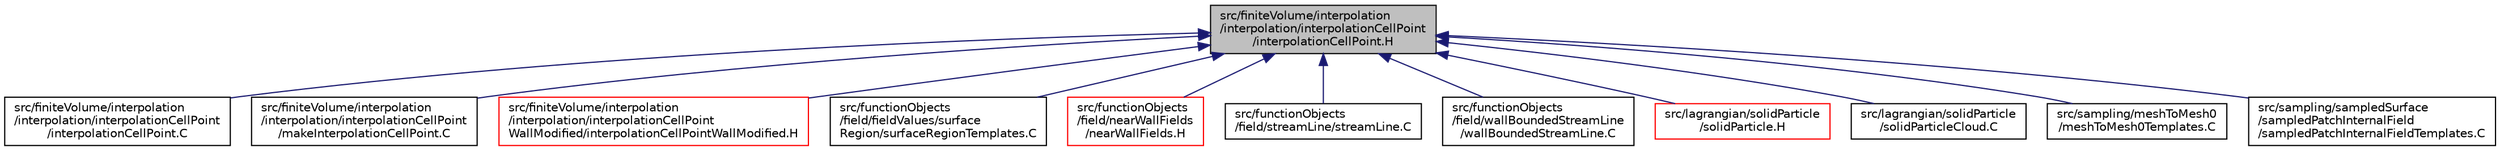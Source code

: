 digraph "src/finiteVolume/interpolation/interpolation/interpolationCellPoint/interpolationCellPoint.H"
{
  bgcolor="transparent";
  edge [fontname="Helvetica",fontsize="10",labelfontname="Helvetica",labelfontsize="10"];
  node [fontname="Helvetica",fontsize="10",shape=record];
  Node1 [label="src/finiteVolume/interpolation\l/interpolation/interpolationCellPoint\l/interpolationCellPoint.H",height=0.2,width=0.4,color="black", fillcolor="grey75", style="filled", fontcolor="black"];
  Node1 -> Node2 [dir="back",color="midnightblue",fontsize="10",style="solid",fontname="Helvetica"];
  Node2 [label="src/finiteVolume/interpolation\l/interpolation/interpolationCellPoint\l/interpolationCellPoint.C",height=0.2,width=0.4,color="black",URL="$a06119.html"];
  Node1 -> Node3 [dir="back",color="midnightblue",fontsize="10",style="solid",fontname="Helvetica"];
  Node3 [label="src/finiteVolume/interpolation\l/interpolation/interpolationCellPoint\l/makeInterpolationCellPoint.C",height=0.2,width=0.4,color="black",URL="$a06122.html"];
  Node1 -> Node4 [dir="back",color="midnightblue",fontsize="10",style="solid",fontname="Helvetica"];
  Node4 [label="src/finiteVolume/interpolation\l/interpolation/interpolationCellPoint\lWallModified/interpolationCellPointWallModified.H",height=0.2,width=0.4,color="red",URL="$a06131.html"];
  Node1 -> Node5 [dir="back",color="midnightblue",fontsize="10",style="solid",fontname="Helvetica"];
  Node5 [label="src/functionObjects\l/field/fieldValues/surface\lRegion/surfaceRegionTemplates.C",height=0.2,width=0.4,color="black",URL="$a06355.html"];
  Node1 -> Node6 [dir="back",color="midnightblue",fontsize="10",style="solid",fontname="Helvetica"];
  Node6 [label="src/functionObjects\l/field/nearWallFields\l/nearWallFields.H",height=0.2,width=0.4,color="red",URL="$a06381.html"];
  Node1 -> Node7 [dir="back",color="midnightblue",fontsize="10",style="solid",fontname="Helvetica"];
  Node7 [label="src/functionObjects\l/field/streamLine/streamLine.C",height=0.2,width=0.4,color="black",URL="$a06407.html"];
  Node1 -> Node8 [dir="back",color="midnightblue",fontsize="10",style="solid",fontname="Helvetica"];
  Node8 [label="src/functionObjects\l/field/wallBoundedStreamLine\l/wallBoundedStreamLine.C",height=0.2,width=0.4,color="black",URL="$a06422.html"];
  Node1 -> Node9 [dir="back",color="midnightblue",fontsize="10",style="solid",fontname="Helvetica"];
  Node9 [label="src/lagrangian/solidParticle\l/solidParticle.H",height=0.2,width=0.4,color="red",URL="$a07260.html"];
  Node1 -> Node10 [dir="back",color="midnightblue",fontsize="10",style="solid",fontname="Helvetica"];
  Node10 [label="src/lagrangian/solidParticle\l/solidParticleCloud.C",height=0.2,width=0.4,color="black",URL="$a07261.html"];
  Node1 -> Node11 [dir="back",color="midnightblue",fontsize="10",style="solid",fontname="Helvetica"];
  Node11 [label="src/sampling/meshToMesh0\l/meshToMesh0Templates.C",height=0.2,width=0.4,color="black",URL="$a09820.html"];
  Node1 -> Node12 [dir="back",color="midnightblue",fontsize="10",style="solid",fontname="Helvetica"];
  Node12 [label="src/sampling/sampledSurface\l/sampledPatchInternalField\l/sampledPatchInternalFieldTemplates.C",height=0.2,width=0.4,color="black",URL="$a09881.html"];
}
